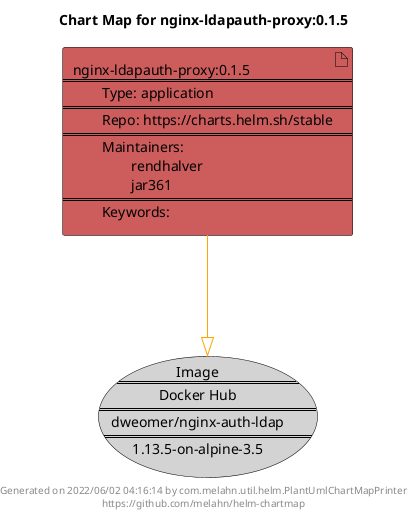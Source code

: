 @startuml
skinparam linetype ortho
skinparam backgroundColor white
skinparam usecaseBorderColor black
skinparam usecaseArrowColor LightSlateGray
skinparam artifactBorderColor black
skinparam artifactArrowColor LightSlateGray

title Chart Map for nginx-ldapauth-proxy:0.1.5

'There is one referenced Helm Chart
artifact "nginx-ldapauth-proxy:0.1.5\n====\n\tType: application\n====\n\tRepo: https://charts.helm.sh/stable\n====\n\tMaintainers: \n\t\trendhalver\n\t\tjar361\n====\n\tKeywords: " as nginx_ldapauth_proxy_0_1_5 #IndianRed

'There is one referenced Docker Image
usecase "Image\n====\nDocker Hub\n====\ndweomer/nginx-auth-ldap\n====\n1.13.5-on-alpine-3.5" as dweomer_nginx_auth_ldap_1_13_5_on_alpine_3_5 #LightGrey

'Chart Dependencies
nginx_ldapauth_proxy_0_1_5--[#orange]-|>dweomer_nginx_auth_ldap_1_13_5_on_alpine_3_5

center footer Generated on 2022/06/02 04:16:14 by com.melahn.util.helm.PlantUmlChartMapPrinter\nhttps://github.com/melahn/helm-chartmap
@enduml
